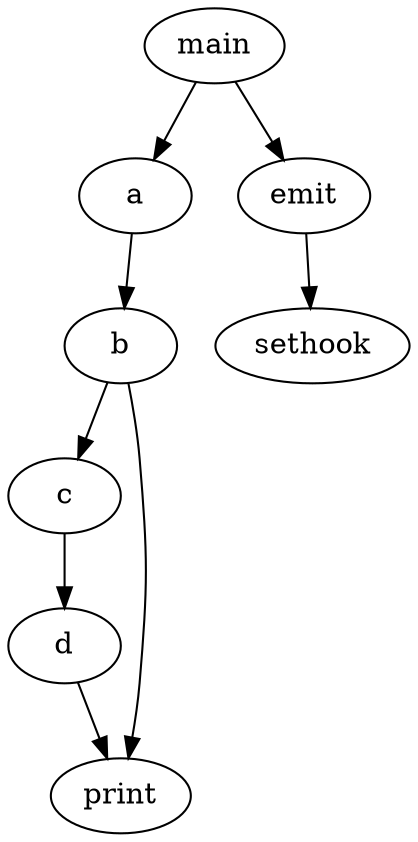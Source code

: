 digraph calls {
	{main} -> { a, emit };
	{a} -> { b };
	{b} -> { c, print };
	{c} -> { d };
	{d} -> { print };
	{emit} -> { sethook };

}